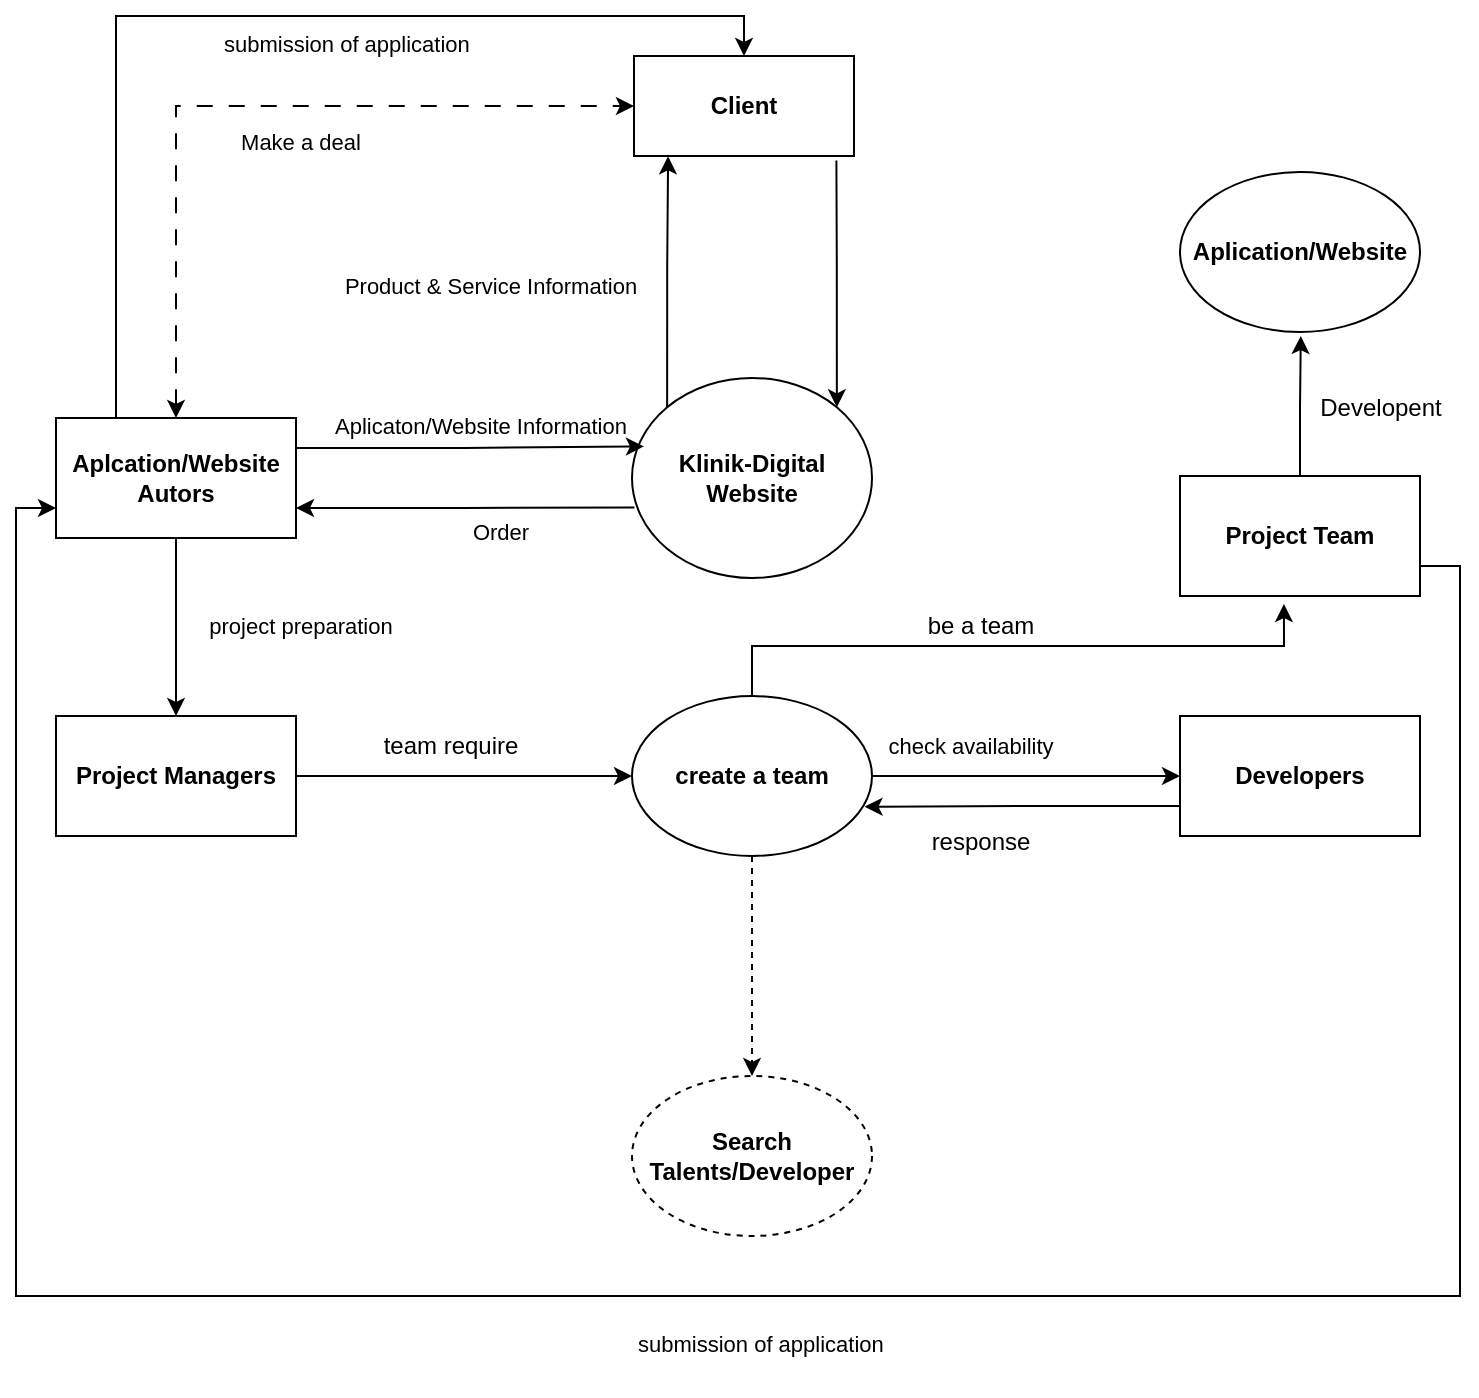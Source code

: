 <mxfile version="21.8.2" type="github">
  <diagram name="Page-1" id="lAMcZ7-RkkxOliwvwSL9">
    <mxGraphModel dx="2023" dy="688" grid="1" gridSize="10" guides="1" tooltips="1" connect="1" arrows="1" fold="1" page="1" pageScale="1" pageWidth="850" pageHeight="1100" math="0" shadow="0">
      <root>
        <mxCell id="0" />
        <mxCell id="1" parent="0" />
        <mxCell id="7diuWNBOUFqOLNNXua9--1" value="&lt;b&gt;Client&lt;/b&gt;" style="html=1;whiteSpace=wrap;" vertex="1" parent="1">
          <mxGeometry x="297" y="50" width="110" height="50" as="geometry" />
        </mxCell>
        <mxCell id="7diuWNBOUFqOLNNXua9--2" value="&lt;b&gt;Klinik-Digital Website&lt;/b&gt;" style="ellipse;whiteSpace=wrap;html=1;" vertex="1" parent="1">
          <mxGeometry x="296" y="211" width="120" height="100" as="geometry" />
        </mxCell>
        <mxCell id="7diuWNBOUFqOLNNXua9--3" value="&lt;font style=&quot;font-size: 11px;&quot;&gt;Product &amp;amp; Service Information&lt;/font&gt;" style="text;html=1;align=center;verticalAlign=middle;resizable=0;points=[];autosize=1;strokeColor=none;fillColor=none;" vertex="1" parent="1">
          <mxGeometry x="140" y="150" width="170" height="30" as="geometry" />
        </mxCell>
        <mxCell id="7diuWNBOUFqOLNNXua9--4" style="edgeStyle=orthogonalEdgeStyle;rounded=0;orthogonalLoop=1;jettySize=auto;html=1;exitX=0;exitY=0;exitDx=0;exitDy=0;entryX=0.155;entryY=1.003;entryDx=0;entryDy=0;entryPerimeter=0;" edge="1" parent="1" source="7diuWNBOUFqOLNNXua9--2" target="7diuWNBOUFqOLNNXua9--1">
          <mxGeometry relative="1" as="geometry" />
        </mxCell>
        <mxCell id="7diuWNBOUFqOLNNXua9--5" style="edgeStyle=orthogonalEdgeStyle;rounded=0;orthogonalLoop=1;jettySize=auto;html=1;exitX=1;exitY=0;exitDx=0;exitDy=0;entryX=0.92;entryY=1.045;entryDx=0;entryDy=0;entryPerimeter=0;startArrow=classic;startFill=1;endArrow=none;endFill=0;" edge="1" parent="1" source="7diuWNBOUFqOLNNXua9--2" target="7diuWNBOUFqOLNNXua9--1">
          <mxGeometry relative="1" as="geometry" />
        </mxCell>
        <mxCell id="7diuWNBOUFqOLNNXua9--6" style="edgeStyle=orthogonalEdgeStyle;rounded=0;orthogonalLoop=1;jettySize=auto;html=1;exitX=0.5;exitY=1;exitDx=0;exitDy=0;entryX=0.5;entryY=0;entryDx=0;entryDy=0;" edge="1" parent="1" source="7diuWNBOUFqOLNNXua9--7" target="7diuWNBOUFqOLNNXua9--13">
          <mxGeometry relative="1" as="geometry" />
        </mxCell>
        <mxCell id="7diuWNBOUFqOLNNXua9--27" style="edgeStyle=orthogonalEdgeStyle;rounded=0;orthogonalLoop=1;jettySize=auto;html=1;exitX=0.5;exitY=0;exitDx=0;exitDy=0;entryX=0;entryY=0.5;entryDx=0;entryDy=0;dashed=1;dashPattern=8 8;startArrow=classic;startFill=1;" edge="1" parent="1" source="7diuWNBOUFqOLNNXua9--7" target="7diuWNBOUFqOLNNXua9--1">
          <mxGeometry relative="1" as="geometry" />
        </mxCell>
        <mxCell id="7diuWNBOUFqOLNNXua9--41" style="edgeStyle=orthogonalEdgeStyle;rounded=0;orthogonalLoop=1;jettySize=auto;html=1;exitX=0.25;exitY=0;exitDx=0;exitDy=0;entryX=0.5;entryY=0;entryDx=0;entryDy=0;" edge="1" parent="1" source="7diuWNBOUFqOLNNXua9--7" target="7diuWNBOUFqOLNNXua9--1">
          <mxGeometry relative="1" as="geometry" />
        </mxCell>
        <mxCell id="7diuWNBOUFqOLNNXua9--7" value="&lt;b&gt;Aplcation/Website&lt;br&gt;Autors&lt;/b&gt;" style="rounded=0;whiteSpace=wrap;html=1;" vertex="1" parent="1">
          <mxGeometry x="8" y="231" width="120" height="60" as="geometry" />
        </mxCell>
        <mxCell id="7diuWNBOUFqOLNNXua9--8" style="edgeStyle=orthogonalEdgeStyle;rounded=0;orthogonalLoop=1;jettySize=auto;html=1;exitX=1;exitY=0.25;exitDx=0;exitDy=0;entryX=0.05;entryY=0.342;entryDx=0;entryDy=0;entryPerimeter=0;" edge="1" parent="1" source="7diuWNBOUFqOLNNXua9--7" target="7diuWNBOUFqOLNNXua9--2">
          <mxGeometry relative="1" as="geometry" />
        </mxCell>
        <mxCell id="7diuWNBOUFqOLNNXua9--9" style="edgeStyle=orthogonalEdgeStyle;rounded=0;orthogonalLoop=1;jettySize=auto;html=1;exitX=1;exitY=0.75;exitDx=0;exitDy=0;entryX=0.01;entryY=0.647;entryDx=0;entryDy=0;entryPerimeter=0;startArrow=classic;startFill=1;endArrow=none;endFill=0;" edge="1" parent="1" source="7diuWNBOUFqOLNNXua9--7" target="7diuWNBOUFqOLNNXua9--2">
          <mxGeometry relative="1" as="geometry" />
        </mxCell>
        <mxCell id="7diuWNBOUFqOLNNXua9--10" value="&lt;font style=&quot;font-size: 11px;&quot;&gt;Order&lt;/font&gt;" style="text;html=1;align=center;verticalAlign=middle;resizable=0;points=[];autosize=1;strokeColor=none;fillColor=none;" vertex="1" parent="1">
          <mxGeometry x="205" y="273" width="50" height="30" as="geometry" />
        </mxCell>
        <mxCell id="7diuWNBOUFqOLNNXua9--11" value="&lt;font style=&quot;font-size: 11px;&quot;&gt;Aplicaton/Website Information&lt;/font&gt;" style="text;html=1;align=center;verticalAlign=middle;resizable=0;points=[];autosize=1;strokeColor=none;fillColor=none;" vertex="1" parent="1">
          <mxGeometry x="135" y="220" width="170" height="30" as="geometry" />
        </mxCell>
        <mxCell id="7diuWNBOUFqOLNNXua9--12" style="edgeStyle=orthogonalEdgeStyle;rounded=0;orthogonalLoop=1;jettySize=auto;html=1;exitX=1;exitY=0.5;exitDx=0;exitDy=0;entryX=0;entryY=0.5;entryDx=0;entryDy=0;" edge="1" parent="1" source="7diuWNBOUFqOLNNXua9--13" target="7diuWNBOUFqOLNNXua9--15">
          <mxGeometry relative="1" as="geometry" />
        </mxCell>
        <mxCell id="7diuWNBOUFqOLNNXua9--13" value="&lt;b&gt;Project Managers&lt;/b&gt;" style="rounded=0;whiteSpace=wrap;html=1;" vertex="1" parent="1">
          <mxGeometry x="8" y="380" width="120" height="60" as="geometry" />
        </mxCell>
        <mxCell id="7diuWNBOUFqOLNNXua9--14" value="&lt;font style=&quot;font-size: 11px;&quot;&gt;project preparation&lt;/font&gt;" style="text;html=1;align=center;verticalAlign=middle;resizable=0;points=[];autosize=1;strokeColor=none;fillColor=none;" vertex="1" parent="1">
          <mxGeometry x="70" y="320" width="120" height="30" as="geometry" />
        </mxCell>
        <mxCell id="7diuWNBOUFqOLNNXua9--18" style="edgeStyle=orthogonalEdgeStyle;rounded=0;orthogonalLoop=1;jettySize=auto;html=1;exitX=1;exitY=0.5;exitDx=0;exitDy=0;entryX=0;entryY=0.5;entryDx=0;entryDy=0;" edge="1" parent="1" source="7diuWNBOUFqOLNNXua9--15" target="7diuWNBOUFqOLNNXua9--17">
          <mxGeometry relative="1" as="geometry" />
        </mxCell>
        <mxCell id="7diuWNBOUFqOLNNXua9--23" style="edgeStyle=orthogonalEdgeStyle;rounded=0;orthogonalLoop=1;jettySize=auto;html=1;exitX=0.5;exitY=1;exitDx=0;exitDy=0;entryX=0.5;entryY=0;entryDx=0;entryDy=0;dashed=1;" edge="1" parent="1" source="7diuWNBOUFqOLNNXua9--15">
          <mxGeometry relative="1" as="geometry">
            <mxPoint x="356" y="560" as="targetPoint" />
          </mxGeometry>
        </mxCell>
        <mxCell id="7diuWNBOUFqOLNNXua9--15" value="&lt;b&gt;create a team&lt;/b&gt;" style="ellipse;whiteSpace=wrap;html=1;" vertex="1" parent="1">
          <mxGeometry x="296" y="370" width="120" height="80" as="geometry" />
        </mxCell>
        <mxCell id="7diuWNBOUFqOLNNXua9--16" value="team require" style="text;html=1;align=center;verticalAlign=middle;resizable=0;points=[];autosize=1;strokeColor=none;fillColor=none;" vertex="1" parent="1">
          <mxGeometry x="160" y="380" width="90" height="30" as="geometry" />
        </mxCell>
        <mxCell id="7diuWNBOUFqOLNNXua9--17" value="&lt;b&gt;Developers&lt;/b&gt;" style="rounded=0;whiteSpace=wrap;html=1;" vertex="1" parent="1">
          <mxGeometry x="570" y="380" width="120" height="60" as="geometry" />
        </mxCell>
        <mxCell id="7diuWNBOUFqOLNNXua9--19" value="&lt;font style=&quot;font-size: 11px;&quot;&gt;check availability&lt;/font&gt;" style="text;html=1;align=center;verticalAlign=middle;resizable=0;points=[];autosize=1;strokeColor=none;fillColor=none;" vertex="1" parent="1">
          <mxGeometry x="410" y="380" width="110" height="30" as="geometry" />
        </mxCell>
        <mxCell id="7diuWNBOUFqOLNNXua9--24" value="&lt;b&gt;Search &lt;br&gt;Talents/Developer&lt;br&gt;&lt;/b&gt;" style="ellipse;whiteSpace=wrap;html=1;dashed=1;" vertex="1" parent="1">
          <mxGeometry x="296" y="560" width="120" height="80" as="geometry" />
        </mxCell>
        <mxCell id="7diuWNBOUFqOLNNXua9--25" style="edgeStyle=orthogonalEdgeStyle;rounded=0;orthogonalLoop=1;jettySize=auto;html=1;exitX=0;exitY=0.75;exitDx=0;exitDy=0;entryX=0.969;entryY=0.692;entryDx=0;entryDy=0;entryPerimeter=0;" edge="1" parent="1" source="7diuWNBOUFqOLNNXua9--17" target="7diuWNBOUFqOLNNXua9--15">
          <mxGeometry relative="1" as="geometry" />
        </mxCell>
        <mxCell id="7diuWNBOUFqOLNNXua9--26" value="response" style="text;html=1;align=center;verticalAlign=middle;resizable=0;points=[];autosize=1;strokeColor=none;fillColor=none;" vertex="1" parent="1">
          <mxGeometry x="435" y="428" width="70" height="30" as="geometry" />
        </mxCell>
        <mxCell id="7diuWNBOUFqOLNNXua9--28" value="&lt;font style=&quot;font-size: 11px;&quot;&gt;Make a deal&lt;/font&gt;" style="text;html=1;align=center;verticalAlign=middle;resizable=0;points=[];autosize=1;strokeColor=none;fillColor=none;" vertex="1" parent="1">
          <mxGeometry x="90" y="78" width="80" height="30" as="geometry" />
        </mxCell>
        <mxCell id="7diuWNBOUFqOLNNXua9--35" style="edgeStyle=orthogonalEdgeStyle;rounded=0;orthogonalLoop=1;jettySize=auto;html=1;exitX=0.5;exitY=0;exitDx=0;exitDy=0;" edge="1" parent="1" source="7diuWNBOUFqOLNNXua9--29">
          <mxGeometry relative="1" as="geometry">
            <mxPoint x="630.4" y="190" as="targetPoint" />
          </mxGeometry>
        </mxCell>
        <mxCell id="7diuWNBOUFqOLNNXua9--39" style="edgeStyle=orthogonalEdgeStyle;rounded=0;orthogonalLoop=1;jettySize=auto;html=1;exitX=1;exitY=0.75;exitDx=0;exitDy=0;entryX=0;entryY=0.75;entryDx=0;entryDy=0;" edge="1" parent="1" source="7diuWNBOUFqOLNNXua9--29" target="7diuWNBOUFqOLNNXua9--7">
          <mxGeometry relative="1" as="geometry">
            <Array as="points">
              <mxPoint x="710" y="305" />
              <mxPoint x="710" y="670" />
              <mxPoint x="-12" y="670" />
              <mxPoint x="-12" y="276" />
            </Array>
          </mxGeometry>
        </mxCell>
        <mxCell id="7diuWNBOUFqOLNNXua9--29" value="&lt;b&gt;Project Team&lt;/b&gt;" style="rounded=0;whiteSpace=wrap;html=1;" vertex="1" parent="1">
          <mxGeometry x="570" y="260" width="120" height="60" as="geometry" />
        </mxCell>
        <mxCell id="7diuWNBOUFqOLNNXua9--32" style="edgeStyle=orthogonalEdgeStyle;rounded=0;orthogonalLoop=1;jettySize=auto;html=1;exitX=0.5;exitY=0;exitDx=0;exitDy=0;entryX=0.433;entryY=1.067;entryDx=0;entryDy=0;entryPerimeter=0;" edge="1" parent="1" source="7diuWNBOUFqOLNNXua9--15" target="7diuWNBOUFqOLNNXua9--29">
          <mxGeometry relative="1" as="geometry" />
        </mxCell>
        <mxCell id="7diuWNBOUFqOLNNXua9--33" value="be a team" style="text;html=1;align=center;verticalAlign=middle;resizable=0;points=[];autosize=1;strokeColor=none;fillColor=none;" vertex="1" parent="1">
          <mxGeometry x="430" y="320" width="80" height="30" as="geometry" />
        </mxCell>
        <mxCell id="7diuWNBOUFqOLNNXua9--34" value="&lt;b&gt;Aplication/Website&lt;/b&gt;" style="ellipse;whiteSpace=wrap;html=1;" vertex="1" parent="1">
          <mxGeometry x="570" y="108" width="120" height="80" as="geometry" />
        </mxCell>
        <mxCell id="7diuWNBOUFqOLNNXua9--36" value="Developent" style="text;html=1;align=center;verticalAlign=middle;resizable=0;points=[];autosize=1;strokeColor=none;fillColor=none;" vertex="1" parent="1">
          <mxGeometry x="630" y="211" width="80" height="30" as="geometry" />
        </mxCell>
        <mxCell id="7diuWNBOUFqOLNNXua9--40" value="&lt;font style=&quot;font-size: 11px;&quot;&gt;submission of application&lt;/font&gt;" style="text;whiteSpace=wrap;html=1;" vertex="1" parent="1">
          <mxGeometry x="297" y="680" width="170" height="40" as="geometry" />
        </mxCell>
        <mxCell id="7diuWNBOUFqOLNNXua9--42" value="&lt;font style=&quot;font-size: 11px;&quot;&gt;submission of application&lt;/font&gt;" style="text;whiteSpace=wrap;html=1;" vertex="1" parent="1">
          <mxGeometry x="90" y="30" width="170" height="40" as="geometry" />
        </mxCell>
      </root>
    </mxGraphModel>
  </diagram>
</mxfile>
